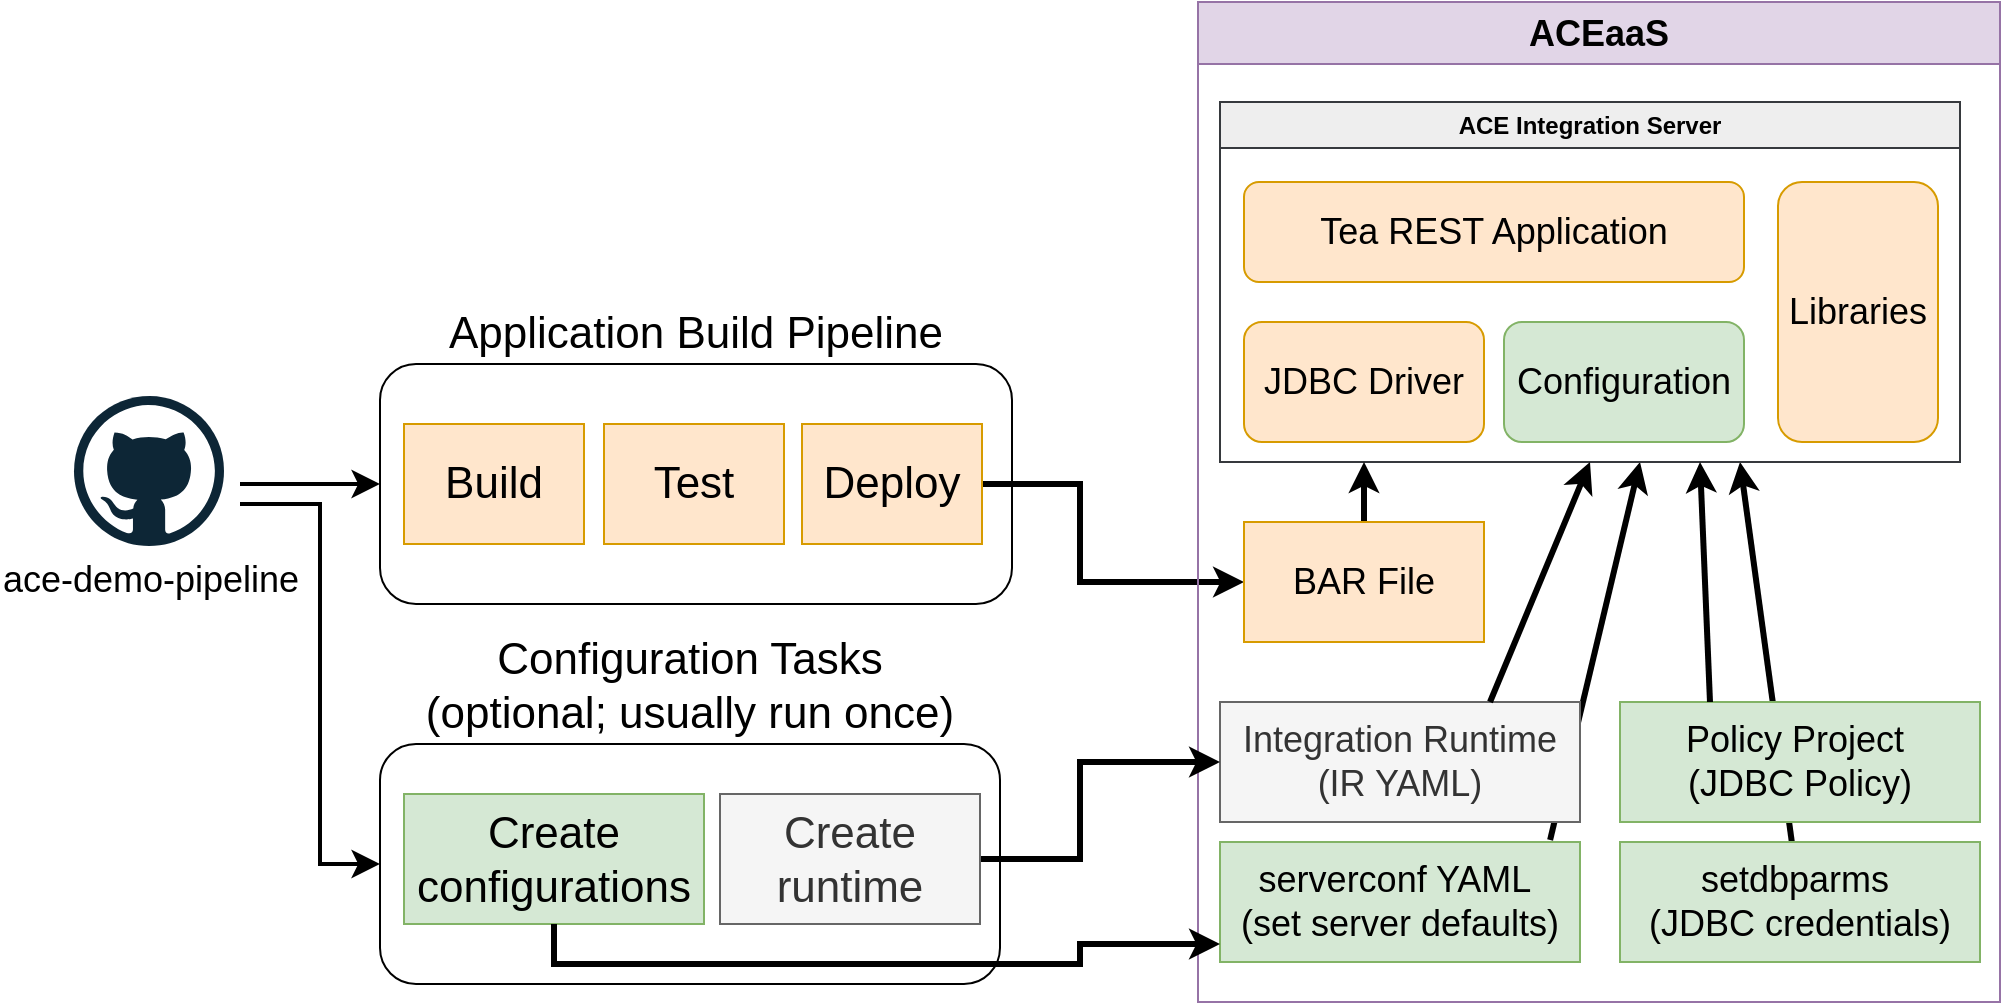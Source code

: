<mxfile version="24.1.0" type="device">
  <diagram name="Page-1" id="EmwzgHjXN4L9OG_YRLbm">
    <mxGraphModel dx="1653" dy="1154" grid="1" gridSize="10" guides="1" tooltips="1" connect="1" arrows="1" fold="1" page="1" pageScale="1" pageWidth="1100" pageHeight="1700" math="0" shadow="0">
      <root>
        <mxCell id="0" />
        <mxCell id="1" parent="0" />
        <mxCell id="mT0i5QPfRz2XoGuQts4a-15" value="" style="endArrow=classic;html=1;rounded=0;targetPerimeterSpacing=4;strokeColor=default;startArrow=none;startFill=0;endFill=1;strokeWidth=3;" parent="1" source="mT0i5QPfRz2XoGuQts4a-7" edge="1">
          <mxGeometry width="50" height="50" relative="1" as="geometry">
            <mxPoint x="785" y="568" as="sourcePoint" />
            <mxPoint x="870" y="369" as="targetPoint" />
          </mxGeometry>
        </mxCell>
        <mxCell id="mT0i5QPfRz2XoGuQts4a-14" value="" style="endArrow=classic;html=1;rounded=0;exitX=0.917;exitY=-0.017;exitDx=0;exitDy=0;targetPerimeterSpacing=4;strokeColor=default;startArrow=none;startFill=0;endFill=1;strokeWidth=3;exitPerimeter=0;" parent="1" source="mT0i5QPfRz2XoGuQts4a-8" edge="1">
          <mxGeometry width="50" height="50" relative="1" as="geometry">
            <mxPoint x="755" y="499" as="sourcePoint" />
            <mxPoint x="820" y="369" as="targetPoint" />
          </mxGeometry>
        </mxCell>
        <mxCell id="kKCmZU7g9CsREEnNZsZf-8" value="Application Build Pipeline" style="rounded=1;whiteSpace=wrap;html=1;fontSize=22;fontStyle=0;labelPosition=center;verticalLabelPosition=top;align=center;verticalAlign=bottom;" parent="1" vertex="1">
          <mxGeometry x="190" y="320" width="316" height="120" as="geometry" />
        </mxCell>
        <mxCell id="bC7OHCeX101TMUWNberd-2" value="ace-demo-pipeline" style="dashed=0;outlineConnect=0;html=1;align=center;labelPosition=center;verticalLabelPosition=bottom;verticalAlign=top;shape=mxgraph.weblogos.github;fontSize=18;fontStyle=0" parent="1" vertex="1">
          <mxGeometry x="37" y="336" width="75" height="75" as="geometry" />
        </mxCell>
        <mxCell id="kKCmZU7g9CsREEnNZsZf-9" value="Build" style="rounded=0;whiteSpace=wrap;html=1;fontSize=22;fillColor=#ffe6cc;strokeColor=#d79b00;fontStyle=0" parent="1" vertex="1">
          <mxGeometry x="202" y="350" width="90" height="60" as="geometry" />
        </mxCell>
        <mxCell id="kKCmZU7g9CsREEnNZsZf-10" value="Test" style="rounded=0;whiteSpace=wrap;html=1;fontSize=22;fillColor=#ffe6cc;strokeColor=#d79b00;fontStyle=0" parent="1" vertex="1">
          <mxGeometry x="302" y="350" width="90" height="60" as="geometry" />
        </mxCell>
        <mxCell id="mT0i5QPfRz2XoGuQts4a-5" style="edgeStyle=orthogonalEdgeStyle;rounded=0;orthogonalLoop=1;jettySize=auto;html=1;exitX=1;exitY=0.5;exitDx=0;exitDy=0;entryX=0;entryY=0.5;entryDx=0;entryDy=0;strokeWidth=3;" parent="1" source="4X8OJqOi4j79PQFWo-uC-6" target="mT0i5QPfRz2XoGuQts4a-3" edge="1">
          <mxGeometry relative="1" as="geometry">
            <Array as="points">
              <mxPoint x="540" y="380" />
              <mxPoint x="540" y="429" />
            </Array>
          </mxGeometry>
        </mxCell>
        <mxCell id="4X8OJqOi4j79PQFWo-uC-6" value="Deploy" style="rounded=0;whiteSpace=wrap;html=1;fontSize=22;fillColor=#ffe6cc;strokeColor=#d79b00;fontStyle=0" parent="1" vertex="1">
          <mxGeometry x="401" y="350" width="90" height="60" as="geometry" />
        </mxCell>
        <mxCell id="4X8OJqOi4j79PQFWo-uC-34" value="" style="edgeStyle=elbowEdgeStyle;elbow=horizontal;endArrow=classic;html=1;curved=0;rounded=0;endSize=8;startSize=8;entryX=0;entryY=0.5;entryDx=0;entryDy=0;strokeWidth=2;fontStyle=0" parent="1" target="kKCmZU7g9CsREEnNZsZf-8" edge="1">
          <mxGeometry width="50" height="50" relative="1" as="geometry">
            <mxPoint x="120" y="380" as="sourcePoint" />
            <mxPoint x="160" y="490" as="targetPoint" />
          </mxGeometry>
        </mxCell>
        <mxCell id="BKAjRfnR_qwfkiXPqYkl-1" value="ACE Integration Server" style="swimlane;whiteSpace=wrap;html=1;fillColor=#eeeeee;strokeColor=#36393d;" parent="1" vertex="1">
          <mxGeometry x="610" y="189" width="370" height="180" as="geometry" />
        </mxCell>
        <mxCell id="BKAjRfnR_qwfkiXPqYkl-2" value="&lt;font style=&quot;font-size: 18px;&quot;&gt;Tea REST Application&lt;/font&gt;" style="rounded=1;whiteSpace=wrap;html=1;fillColor=#ffe6cc;strokeColor=#d79b00;" parent="BKAjRfnR_qwfkiXPqYkl-1" vertex="1">
          <mxGeometry x="12" y="40" width="250" height="50" as="geometry" />
        </mxCell>
        <mxCell id="BKAjRfnR_qwfkiXPqYkl-3" value="&lt;font style=&quot;font-size: 18px;&quot;&gt;Configuration&lt;/font&gt;" style="rounded=1;whiteSpace=wrap;html=1;fillColor=#d5e8d4;strokeColor=#82b366;" parent="BKAjRfnR_qwfkiXPqYkl-1" vertex="1">
          <mxGeometry x="142" y="110" width="120" height="60" as="geometry" />
        </mxCell>
        <mxCell id="BKAjRfnR_qwfkiXPqYkl-5" value="&lt;font style=&quot;font-size: 18px;&quot;&gt;JDBC Driver&lt;/font&gt;" style="rounded=1;whiteSpace=wrap;html=1;fillColor=#ffe6cc;strokeColor=#d79b00;" parent="BKAjRfnR_qwfkiXPqYkl-1" vertex="1">
          <mxGeometry x="12" y="110" width="120" height="60" as="geometry" />
        </mxCell>
        <mxCell id="BKAjRfnR_qwfkiXPqYkl-4" value="&lt;font style=&quot;font-size: 18px;&quot;&gt;Libraries&lt;/font&gt;" style="rounded=1;whiteSpace=wrap;html=1;fillColor=#ffe6cc;strokeColor=#d79b00;" parent="BKAjRfnR_qwfkiXPqYkl-1" vertex="1">
          <mxGeometry x="279" y="40" width="80" height="130" as="geometry" />
        </mxCell>
        <mxCell id="mT0i5QPfRz2XoGuQts4a-2" value="ACEaaS" style="swimlane;whiteSpace=wrap;html=1;fillColor=#e1d5e7;strokeColor=#9673a6;startSize=31;fontSize=18;" parent="1" vertex="1">
          <mxGeometry x="599" y="139" width="401" height="500" as="geometry" />
        </mxCell>
        <mxCell id="mT0i5QPfRz2XoGuQts4a-11" style="edgeStyle=orthogonalEdgeStyle;rounded=0;orthogonalLoop=1;jettySize=auto;html=1;exitX=0.5;exitY=0;exitDx=0;exitDy=0;strokeWidth=3;" parent="mT0i5QPfRz2XoGuQts4a-2" source="mT0i5QPfRz2XoGuQts4a-3" edge="1">
          <mxGeometry relative="1" as="geometry">
            <mxPoint x="83" y="230" as="targetPoint" />
          </mxGeometry>
        </mxCell>
        <mxCell id="mT0i5QPfRz2XoGuQts4a-3" value="BAR File" style="rounded=0;whiteSpace=wrap;html=1;fontSize=18;fillColor=#ffe6cc;strokeColor=#d79b00;" parent="mT0i5QPfRz2XoGuQts4a-2" vertex="1">
          <mxGeometry x="23" y="260" width="120" height="60" as="geometry" />
        </mxCell>
        <mxCell id="mT0i5QPfRz2XoGuQts4a-6" value="Integration Runtime (IR YAML)" style="rounded=0;whiteSpace=wrap;html=1;fontSize=18;fillColor=#f5f5f5;strokeColor=#666666;fontColor=#333333;" parent="mT0i5QPfRz2XoGuQts4a-2" vertex="1">
          <mxGeometry x="11" y="350" width="180" height="60" as="geometry" />
        </mxCell>
        <mxCell id="mT0i5QPfRz2XoGuQts4a-4" value="Policy&amp;nbsp;&lt;span style=&quot;background-color: initial;&quot;&gt;Project&amp;nbsp;&lt;/span&gt;&lt;div&gt;&lt;span style=&quot;background-color: initial;&quot;&gt;(JDBC Policy)&lt;/span&gt;&lt;/div&gt;" style="rounded=0;whiteSpace=wrap;html=1;fontSize=18;fillColor=#d5e8d4;strokeColor=#82b366;" parent="mT0i5QPfRz2XoGuQts4a-2" vertex="1">
          <mxGeometry x="211" y="350" width="180" height="60" as="geometry" />
        </mxCell>
        <mxCell id="mT0i5QPfRz2XoGuQts4a-8" value="serverconf YAML&amp;nbsp;&lt;div&gt;(set server defaults)&lt;/div&gt;" style="rounded=0;whiteSpace=wrap;html=1;fontSize=18;fillColor=#d5e8d4;strokeColor=#82b366;" parent="mT0i5QPfRz2XoGuQts4a-2" vertex="1">
          <mxGeometry x="11" y="420" width="180" height="60" as="geometry" />
        </mxCell>
        <mxCell id="mT0i5QPfRz2XoGuQts4a-7" value="setdbparms&amp;nbsp;&lt;div&gt;(JDBC credentials)&lt;/div&gt;" style="rounded=0;whiteSpace=wrap;html=1;fontSize=18;fillColor=#d5e8d4;strokeColor=#82b366;" parent="mT0i5QPfRz2XoGuQts4a-2" vertex="1">
          <mxGeometry x="211" y="420" width="180" height="60" as="geometry" />
        </mxCell>
        <mxCell id="mT0i5QPfRz2XoGuQts4a-13" value="" style="endArrow=classic;html=1;rounded=0;entryX=0.5;entryY=1;entryDx=0;entryDy=0;exitX=0.75;exitY=0;exitDx=0;exitDy=0;targetPerimeterSpacing=4;strokeColor=default;startArrow=none;startFill=0;endFill=1;strokeWidth=3;" parent="1" source="mT0i5QPfRz2XoGuQts4a-6" target="BKAjRfnR_qwfkiXPqYkl-1" edge="1">
          <mxGeometry width="50" height="50" relative="1" as="geometry">
            <mxPoint x="520" y="639" as="sourcePoint" />
            <mxPoint x="570" y="589" as="targetPoint" />
          </mxGeometry>
        </mxCell>
        <mxCell id="mT0i5QPfRz2XoGuQts4a-16" value="" style="endArrow=classic;html=1;rounded=0;exitX=0.25;exitY=0;exitDx=0;exitDy=0;targetPerimeterSpacing=4;strokeColor=default;startArrow=none;startFill=0;endFill=1;strokeWidth=3;" parent="1" source="mT0i5QPfRz2XoGuQts4a-4" edge="1">
          <mxGeometry width="50" height="50" relative="1" as="geometry">
            <mxPoint x="785" y="568" as="sourcePoint" />
            <mxPoint x="850" y="369" as="targetPoint" />
          </mxGeometry>
        </mxCell>
        <mxCell id="mT0i5QPfRz2XoGuQts4a-17" value="Configuration Tasks&lt;div&gt;(optional; usually run once)&lt;/div&gt;" style="rounded=1;whiteSpace=wrap;html=1;fontSize=22;fontStyle=0;labelPosition=center;verticalLabelPosition=top;align=center;verticalAlign=bottom;" parent="1" vertex="1">
          <mxGeometry x="190" y="510" width="310" height="120" as="geometry" />
        </mxCell>
        <mxCell id="mT0i5QPfRz2XoGuQts4a-18" value="Create configurations" style="rounded=0;whiteSpace=wrap;html=1;fontSize=22;fillColor=#d5e8d4;strokeColor=#82b366;fontStyle=0" parent="1" vertex="1">
          <mxGeometry x="202" y="535" width="150" height="65" as="geometry" />
        </mxCell>
        <mxCell id="mT0i5QPfRz2XoGuQts4a-22" value="" style="edgeStyle=elbowEdgeStyle;elbow=horizontal;endArrow=classic;html=1;curved=0;rounded=0;endSize=8;startSize=8;entryX=0;entryY=0.5;entryDx=0;entryDy=0;strokeWidth=2;fontStyle=0" parent="1" target="mT0i5QPfRz2XoGuQts4a-17" edge="1">
          <mxGeometry width="50" height="50" relative="1" as="geometry">
            <mxPoint x="120" y="390" as="sourcePoint" />
            <mxPoint x="200" y="390" as="targetPoint" />
            <Array as="points">
              <mxPoint x="160" y="480" />
            </Array>
          </mxGeometry>
        </mxCell>
        <mxCell id="kIJjQ-XqpcRudHC3WBvM-8" style="edgeStyle=orthogonalEdgeStyle;rounded=0;orthogonalLoop=1;jettySize=auto;html=1;entryX=0;entryY=0.5;entryDx=0;entryDy=0;strokeWidth=3;" edge="1" parent="1" source="kIJjQ-XqpcRudHC3WBvM-6" target="mT0i5QPfRz2XoGuQts4a-6">
          <mxGeometry relative="1" as="geometry">
            <Array as="points">
              <mxPoint x="540" y="568" />
              <mxPoint x="540" y="519" />
            </Array>
          </mxGeometry>
        </mxCell>
        <mxCell id="kIJjQ-XqpcRudHC3WBvM-6" value="Create runtime" style="rounded=0;whiteSpace=wrap;html=1;fontSize=22;fillColor=#f5f5f5;fontColor=#333333;strokeColor=#666666;fontStyle=0" vertex="1" parent="1">
          <mxGeometry x="360" y="535" width="130" height="65" as="geometry" />
        </mxCell>
        <mxCell id="kIJjQ-XqpcRudHC3WBvM-10" style="edgeStyle=orthogonalEdgeStyle;rounded=0;orthogonalLoop=1;jettySize=auto;html=1;exitX=0.5;exitY=1;exitDx=0;exitDy=0;strokeWidth=3;" edge="1" parent="1" source="mT0i5QPfRz2XoGuQts4a-18">
          <mxGeometry relative="1" as="geometry">
            <mxPoint x="610" y="610" as="targetPoint" />
            <Array as="points">
              <mxPoint x="277" y="620" />
              <mxPoint x="540" y="620" />
              <mxPoint x="540" y="610" />
            </Array>
          </mxGeometry>
        </mxCell>
      </root>
    </mxGraphModel>
  </diagram>
</mxfile>
